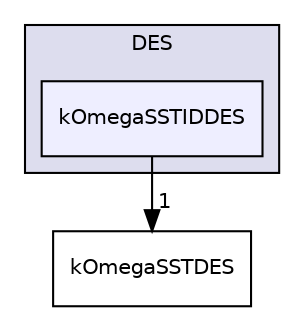 digraph "src/TurbulenceModels/turbulenceModels/DES/kOmegaSSTIDDES" {
  bgcolor=transparent;
  compound=true
  node [ fontsize="10", fontname="Helvetica"];
  edge [ labelfontsize="10", labelfontname="Helvetica"];
  subgraph clusterdir_4c597e202e8b6e09c8ced0164b37938b {
    graph [ bgcolor="#ddddee", pencolor="black", label="DES" fontname="Helvetica", fontsize="10", URL="dir_4c597e202e8b6e09c8ced0164b37938b.html"]
  dir_06d8c8f962e9d5e3e7472aa600829293 [shape=box, label="kOmegaSSTIDDES", style="filled", fillcolor="#eeeeff", pencolor="black", URL="dir_06d8c8f962e9d5e3e7472aa600829293.html"];
  }
  dir_5bc23c4a3ae70214712b264d0bbd322a [shape=box label="kOmegaSSTDES" URL="dir_5bc23c4a3ae70214712b264d0bbd322a.html"];
  dir_06d8c8f962e9d5e3e7472aa600829293->dir_5bc23c4a3ae70214712b264d0bbd322a [headlabel="1", labeldistance=1.5 headhref="dir_004062_004061.html"];
}
